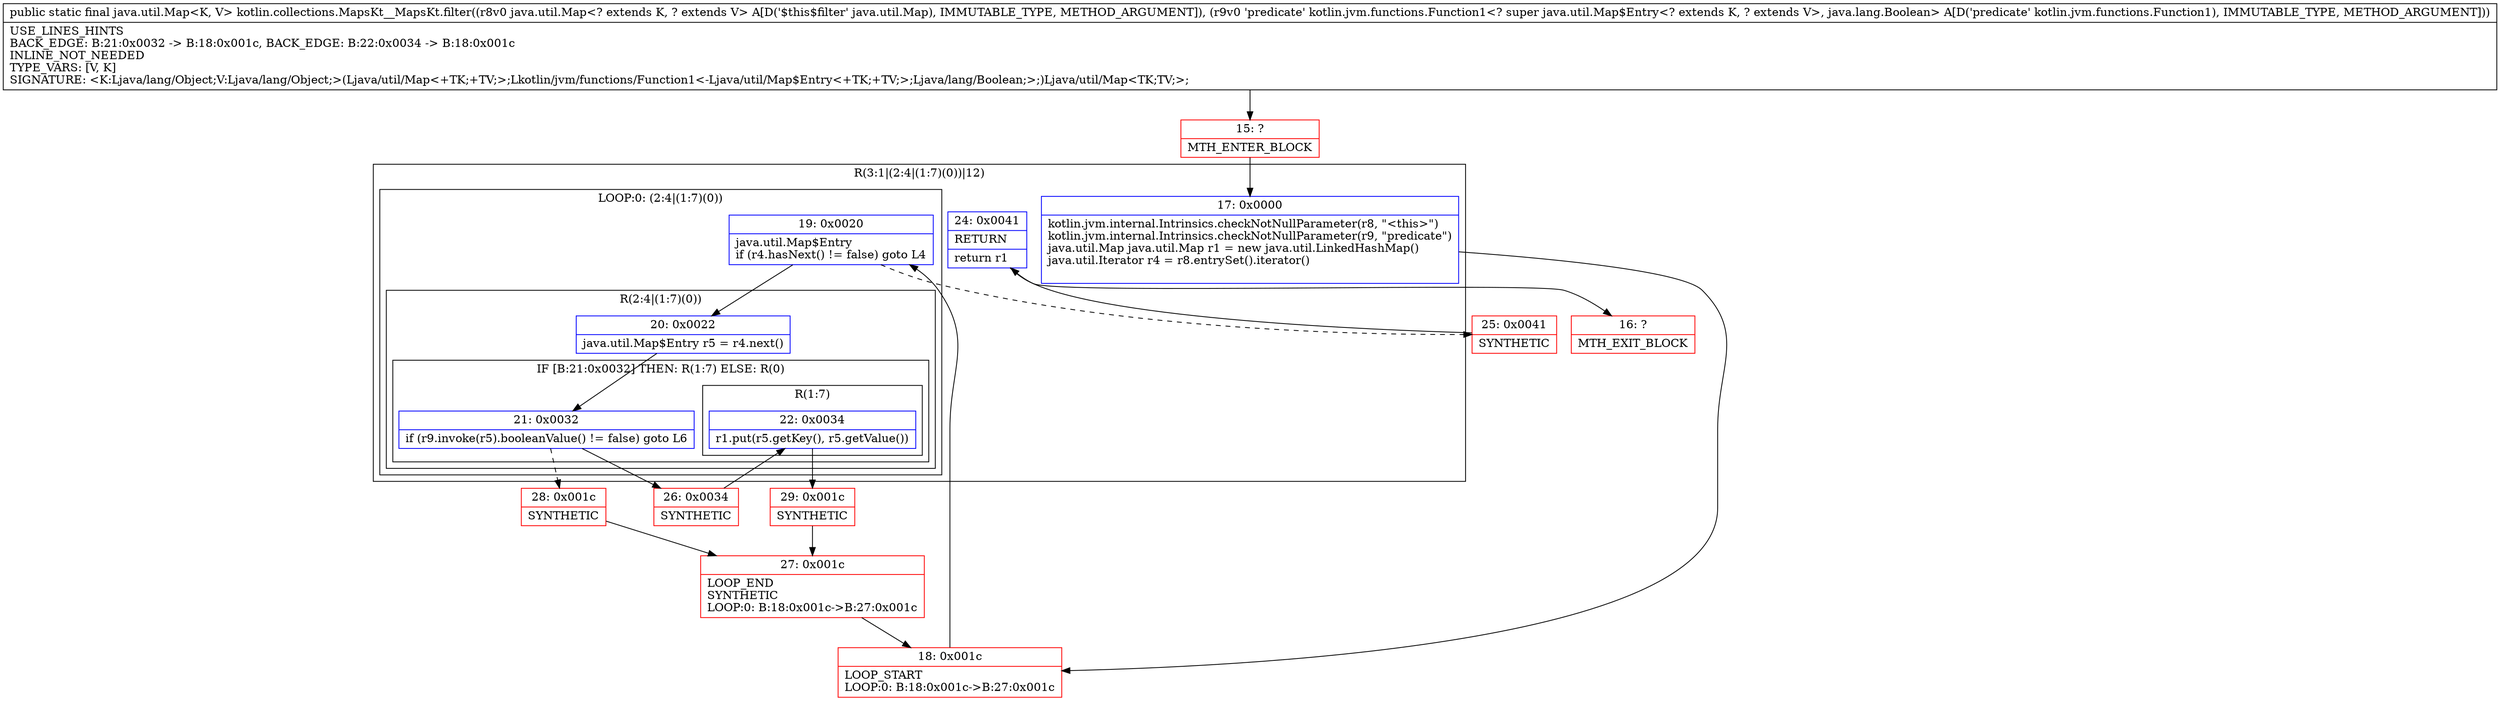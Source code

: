 digraph "CFG forkotlin.collections.MapsKt__MapsKt.filter(Ljava\/util\/Map;Lkotlin\/jvm\/functions\/Function1;)Ljava\/util\/Map;" {
subgraph cluster_Region_168931505 {
label = "R(3:1|(2:4|(1:7)(0))|12)";
node [shape=record,color=blue];
Node_17 [shape=record,label="{17\:\ 0x0000|kotlin.jvm.internal.Intrinsics.checkNotNullParameter(r8, \"\<this\>\")\lkotlin.jvm.internal.Intrinsics.checkNotNullParameter(r9, \"predicate\")\ljava.util.Map java.util.Map r1 = new java.util.LinkedHashMap()\ljava.util.Iterator r4 = r8.entrySet().iterator()\l\l}"];
subgraph cluster_LoopRegion_703957569 {
label = "LOOP:0: (2:4|(1:7)(0))";
node [shape=record,color=blue];
Node_19 [shape=record,label="{19\:\ 0x0020|java.util.Map$Entry \lif (r4.hasNext() != false) goto L4\l}"];
subgraph cluster_Region_250693235 {
label = "R(2:4|(1:7)(0))";
node [shape=record,color=blue];
Node_20 [shape=record,label="{20\:\ 0x0022|java.util.Map$Entry r5 = r4.next()\l}"];
subgraph cluster_IfRegion_77188325 {
label = "IF [B:21:0x0032] THEN: R(1:7) ELSE: R(0)";
node [shape=record,color=blue];
Node_21 [shape=record,label="{21\:\ 0x0032|if (r9.invoke(r5).booleanValue() != false) goto L6\l}"];
subgraph cluster_Region_1078668071 {
label = "R(1:7)";
node [shape=record,color=blue];
Node_22 [shape=record,label="{22\:\ 0x0034|r1.put(r5.getKey(), r5.getValue())\l}"];
}
subgraph cluster_Region_658552018 {
label = "R(0)";
node [shape=record,color=blue];
}
}
}
}
Node_24 [shape=record,label="{24\:\ 0x0041|RETURN\l|return r1\l}"];
}
Node_15 [shape=record,color=red,label="{15\:\ ?|MTH_ENTER_BLOCK\l}"];
Node_18 [shape=record,color=red,label="{18\:\ 0x001c|LOOP_START\lLOOP:0: B:18:0x001c\-\>B:27:0x001c\l}"];
Node_26 [shape=record,color=red,label="{26\:\ 0x0034|SYNTHETIC\l}"];
Node_29 [shape=record,color=red,label="{29\:\ 0x001c|SYNTHETIC\l}"];
Node_27 [shape=record,color=red,label="{27\:\ 0x001c|LOOP_END\lSYNTHETIC\lLOOP:0: B:18:0x001c\-\>B:27:0x001c\l}"];
Node_28 [shape=record,color=red,label="{28\:\ 0x001c|SYNTHETIC\l}"];
Node_25 [shape=record,color=red,label="{25\:\ 0x0041|SYNTHETIC\l}"];
Node_16 [shape=record,color=red,label="{16\:\ ?|MTH_EXIT_BLOCK\l}"];
MethodNode[shape=record,label="{public static final java.util.Map\<K, V\> kotlin.collections.MapsKt__MapsKt.filter((r8v0 java.util.Map\<? extends K, ? extends V\> A[D('$this$filter' java.util.Map), IMMUTABLE_TYPE, METHOD_ARGUMENT]), (r9v0 'predicate' kotlin.jvm.functions.Function1\<? super java.util.Map$Entry\<? extends K, ? extends V\>, java.lang.Boolean\> A[D('predicate' kotlin.jvm.functions.Function1), IMMUTABLE_TYPE, METHOD_ARGUMENT]))  | USE_LINES_HINTS\lBACK_EDGE: B:21:0x0032 \-\> B:18:0x001c, BACK_EDGE: B:22:0x0034 \-\> B:18:0x001c\lINLINE_NOT_NEEDED\lTYPE_VARS: [V, K]\lSIGNATURE: \<K:Ljava\/lang\/Object;V:Ljava\/lang\/Object;\>(Ljava\/util\/Map\<+TK;+TV;\>;Lkotlin\/jvm\/functions\/Function1\<\-Ljava\/util\/Map$Entry\<+TK;+TV;\>;Ljava\/lang\/Boolean;\>;)Ljava\/util\/Map\<TK;TV;\>;\l}"];
MethodNode -> Node_15;Node_17 -> Node_18;
Node_19 -> Node_20;
Node_19 -> Node_25[style=dashed];
Node_20 -> Node_21;
Node_21 -> Node_26;
Node_21 -> Node_28[style=dashed];
Node_22 -> Node_29;
Node_24 -> Node_16;
Node_15 -> Node_17;
Node_18 -> Node_19;
Node_26 -> Node_22;
Node_29 -> Node_27;
Node_27 -> Node_18;
Node_28 -> Node_27;
Node_25 -> Node_24;
}

